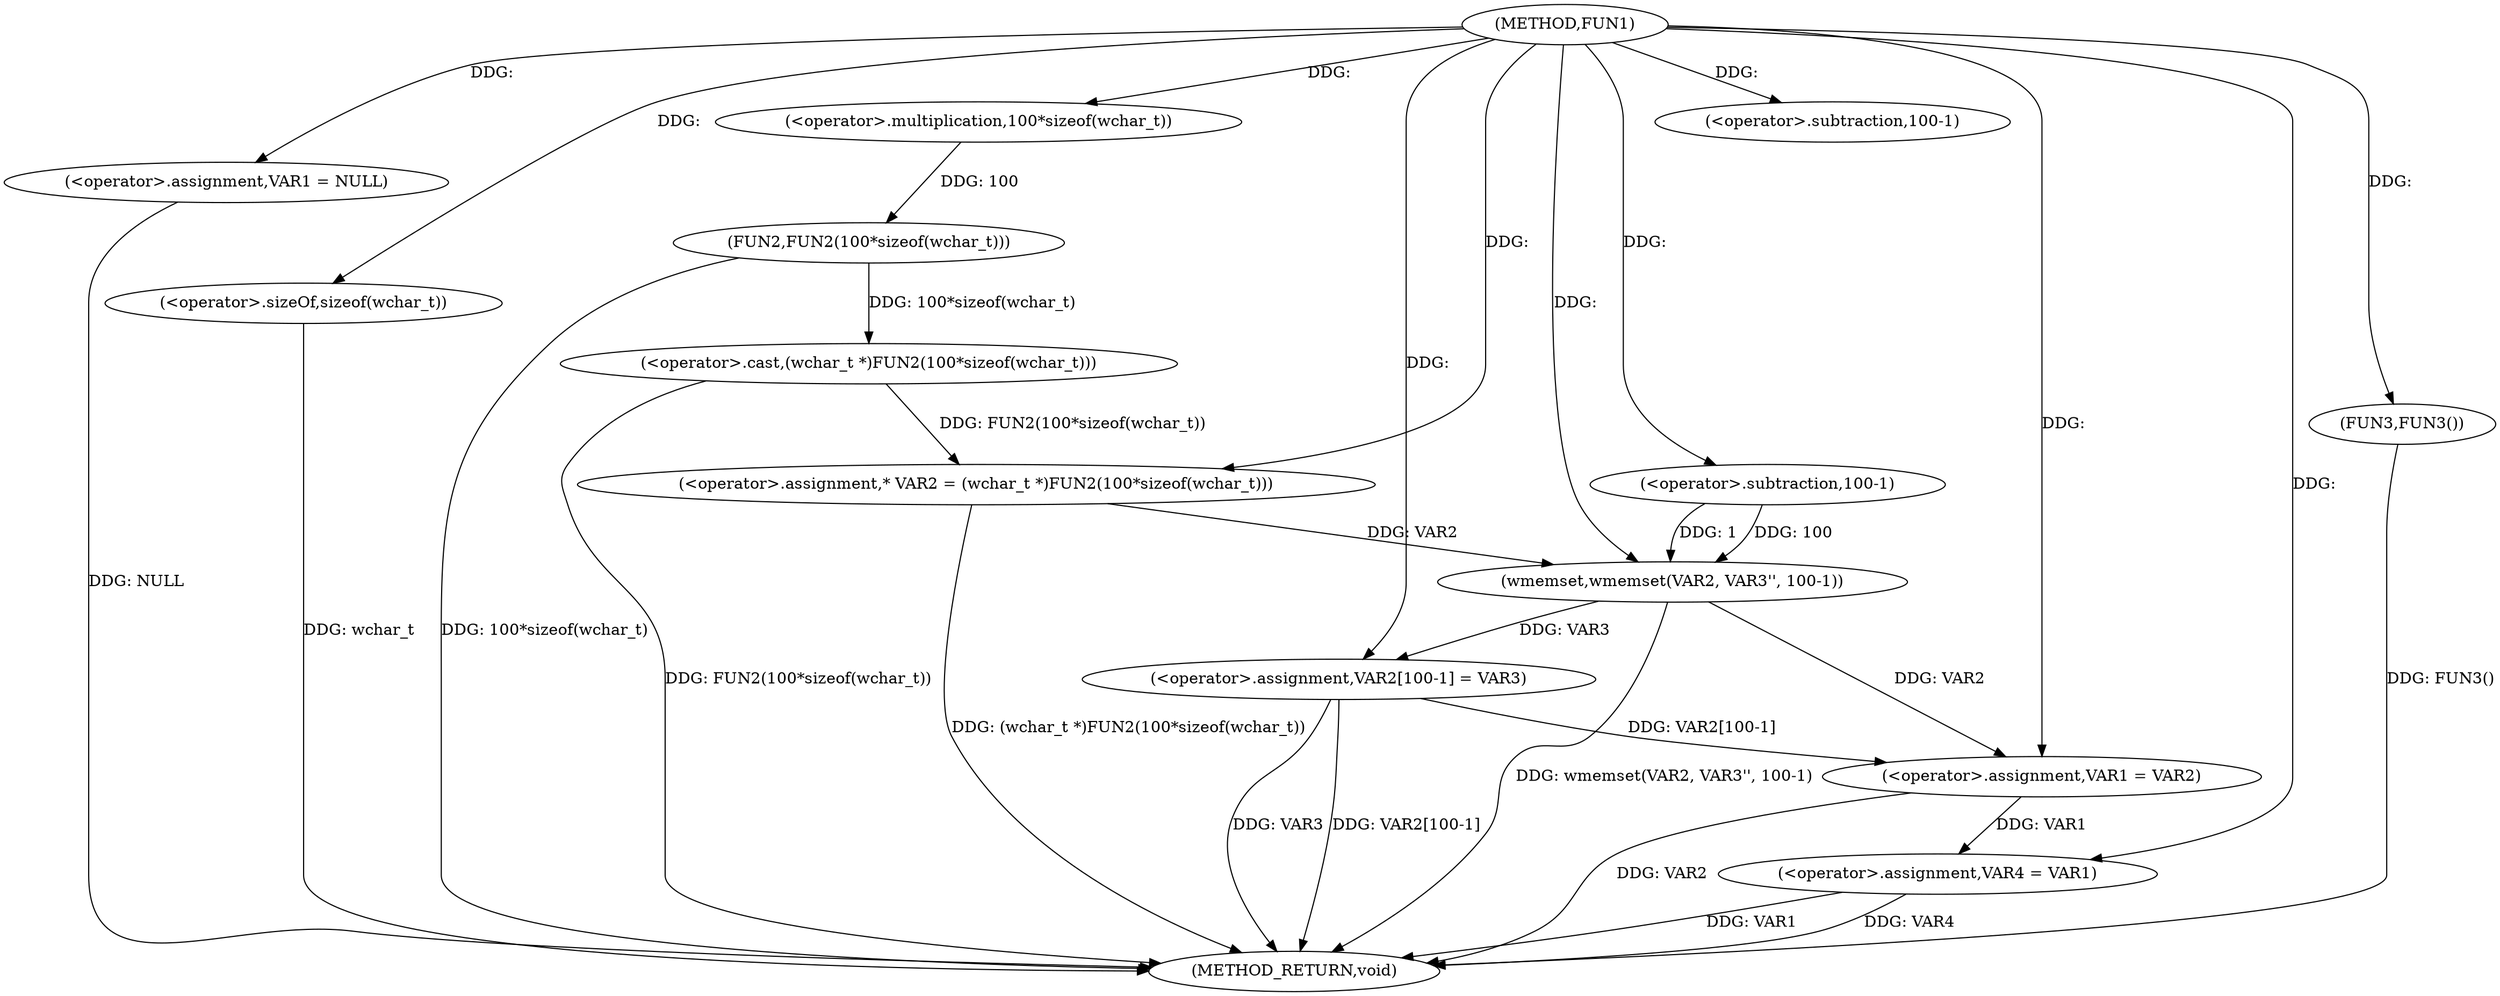 digraph FUN1 {  
"1000100" [label = "(METHOD,FUN1)" ]
"1000137" [label = "(METHOD_RETURN,void)" ]
"1000103" [label = "(<operator>.assignment,VAR1 = NULL)" ]
"1000108" [label = "(<operator>.assignment,* VAR2 = (wchar_t *)FUN2(100*sizeof(wchar_t)))" ]
"1000110" [label = "(<operator>.cast,(wchar_t *)FUN2(100*sizeof(wchar_t)))" ]
"1000112" [label = "(FUN2,FUN2(100*sizeof(wchar_t)))" ]
"1000113" [label = "(<operator>.multiplication,100*sizeof(wchar_t))" ]
"1000115" [label = "(<operator>.sizeOf,sizeof(wchar_t))" ]
"1000117" [label = "(wmemset,wmemset(VAR2, VAR3'', 100-1))" ]
"1000120" [label = "(<operator>.subtraction,100-1)" ]
"1000123" [label = "(<operator>.assignment,VAR2[100-1] = VAR3)" ]
"1000126" [label = "(<operator>.subtraction,100-1)" ]
"1000130" [label = "(<operator>.assignment,VAR1 = VAR2)" ]
"1000133" [label = "(<operator>.assignment,VAR4 = VAR1)" ]
"1000136" [label = "(FUN3,FUN3())" ]
  "1000117" -> "1000137"  [ label = "DDG: wmemset(VAR2, VAR3'', 100-1)"] 
  "1000103" -> "1000137"  [ label = "DDG: NULL"] 
  "1000136" -> "1000137"  [ label = "DDG: FUN3()"] 
  "1000115" -> "1000137"  [ label = "DDG: wchar_t"] 
  "1000123" -> "1000137"  [ label = "DDG: VAR2[100-1]"] 
  "1000130" -> "1000137"  [ label = "DDG: VAR2"] 
  "1000123" -> "1000137"  [ label = "DDG: VAR3"] 
  "1000133" -> "1000137"  [ label = "DDG: VAR4"] 
  "1000110" -> "1000137"  [ label = "DDG: FUN2(100*sizeof(wchar_t))"] 
  "1000133" -> "1000137"  [ label = "DDG: VAR1"] 
  "1000112" -> "1000137"  [ label = "DDG: 100*sizeof(wchar_t)"] 
  "1000108" -> "1000137"  [ label = "DDG: (wchar_t *)FUN2(100*sizeof(wchar_t))"] 
  "1000100" -> "1000103"  [ label = "DDG: "] 
  "1000110" -> "1000108"  [ label = "DDG: FUN2(100*sizeof(wchar_t))"] 
  "1000100" -> "1000108"  [ label = "DDG: "] 
  "1000112" -> "1000110"  [ label = "DDG: 100*sizeof(wchar_t)"] 
  "1000113" -> "1000112"  [ label = "DDG: 100"] 
  "1000100" -> "1000113"  [ label = "DDG: "] 
  "1000100" -> "1000115"  [ label = "DDG: "] 
  "1000108" -> "1000117"  [ label = "DDG: VAR2"] 
  "1000100" -> "1000117"  [ label = "DDG: "] 
  "1000120" -> "1000117"  [ label = "DDG: 100"] 
  "1000120" -> "1000117"  [ label = "DDG: 1"] 
  "1000100" -> "1000120"  [ label = "DDG: "] 
  "1000117" -> "1000123"  [ label = "DDG: VAR3"] 
  "1000100" -> "1000123"  [ label = "DDG: "] 
  "1000100" -> "1000126"  [ label = "DDG: "] 
  "1000117" -> "1000130"  [ label = "DDG: VAR2"] 
  "1000123" -> "1000130"  [ label = "DDG: VAR2[100-1]"] 
  "1000100" -> "1000130"  [ label = "DDG: "] 
  "1000130" -> "1000133"  [ label = "DDG: VAR1"] 
  "1000100" -> "1000133"  [ label = "DDG: "] 
  "1000100" -> "1000136"  [ label = "DDG: "] 
}
